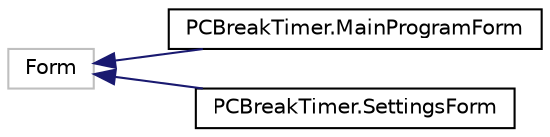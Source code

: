 digraph "Graphical Class Hierarchy"
{
  edge [fontname="Helvetica",fontsize="10",labelfontname="Helvetica",labelfontsize="10"];
  node [fontname="Helvetica",fontsize="10",shape=record];
  rankdir="LR";
  Node1 [label="Form",height=0.2,width=0.4,color="grey75", fillcolor="white", style="filled"];
  Node1 -> Node2 [dir="back",color="midnightblue",fontsize="10",style="solid",fontname="Helvetica"];
  Node2 [label="PCBreakTimer.MainProgramForm",height=0.2,width=0.4,color="black", fillcolor="white", style="filled",URL="$class_p_c_break_timer_1_1_main_program_form.html"];
  Node1 -> Node3 [dir="back",color="midnightblue",fontsize="10",style="solid",fontname="Helvetica"];
  Node3 [label="PCBreakTimer.SettingsForm",height=0.2,width=0.4,color="black", fillcolor="white", style="filled",URL="$class_p_c_break_timer_1_1_settings_form.html"];
}
